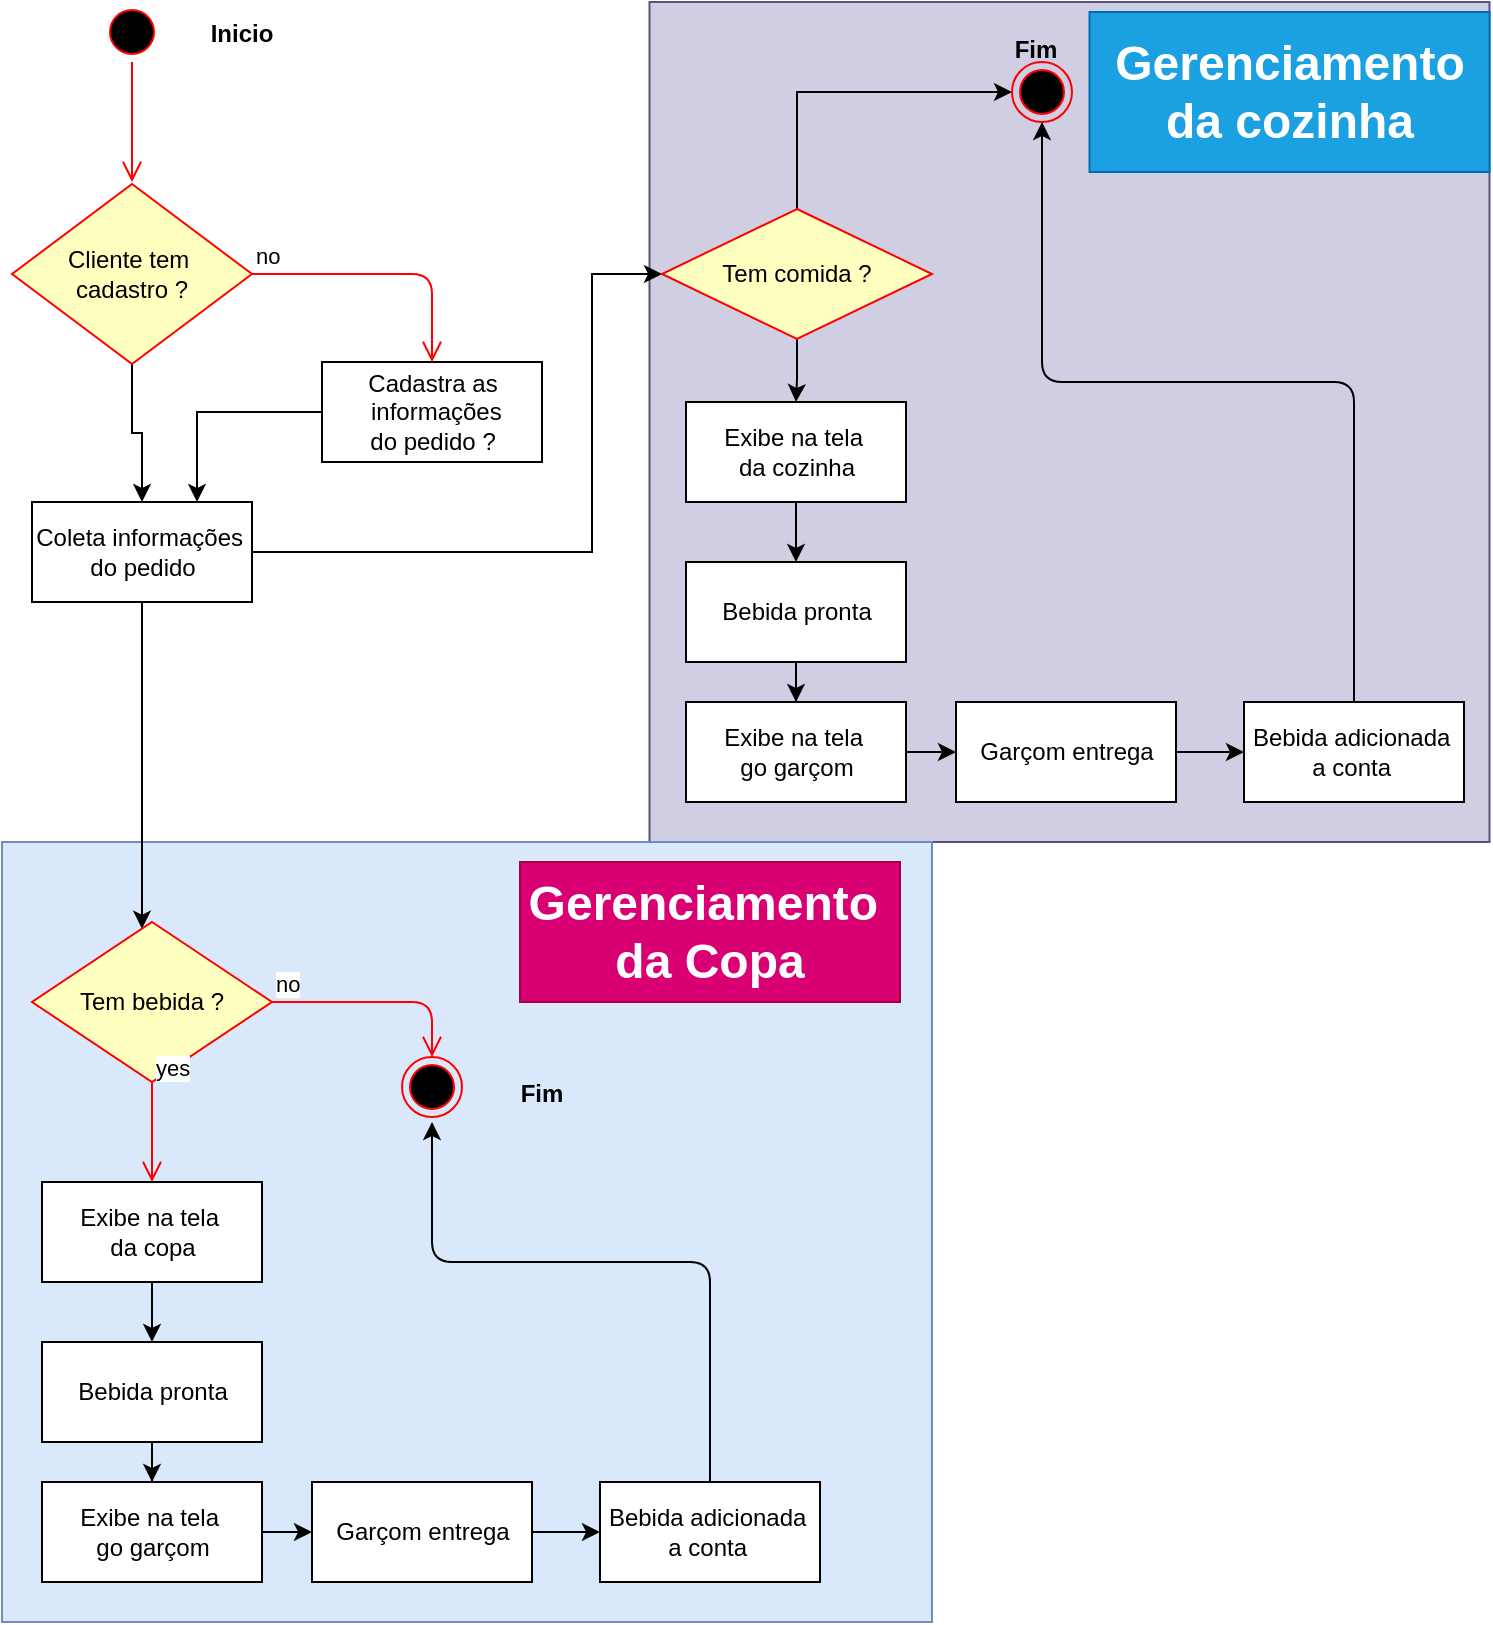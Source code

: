 <mxfile version="14.2.7" type="github">
  <diagram id="ztEQwS2g8ExZ2PXVNCZ4" name="Page-1">
    <mxGraphModel dx="1240" dy="1858" grid="1" gridSize="10" guides="1" tooltips="1" connect="1" arrows="1" fold="1" page="1" pageScale="1" pageWidth="827" pageHeight="1169" math="0" shadow="0">
      <root>
        <mxCell id="0" />
        <mxCell id="1" parent="0" />
        <mxCell id="7o2EqjtBcQtvEjyH3w9C-58" value="" style="whiteSpace=wrap;html=1;aspect=fixed;fillColor=#d0cee2;strokeColor=#56517e;" vertex="1" parent="1">
          <mxGeometry x="328.75" y="-1160" width="420" height="420" as="geometry" />
        </mxCell>
        <mxCell id="7o2EqjtBcQtvEjyH3w9C-16" value="" style="rounded=0;whiteSpace=wrap;html=1;fillColor=#dae8fc;strokeColor=#6c8ebf;" vertex="1" parent="1">
          <mxGeometry x="5" y="-740" width="465" height="390" as="geometry" />
        </mxCell>
        <mxCell id="7o2EqjtBcQtvEjyH3w9C-1" value="0" style="ellipse;html=1;shape=startState;fillColor=#000000;strokeColor=#ff0000;" vertex="1" parent="1">
          <mxGeometry x="55" y="-1160" width="30" height="30" as="geometry" />
        </mxCell>
        <mxCell id="7o2EqjtBcQtvEjyH3w9C-2" value="" style="edgeStyle=orthogonalEdgeStyle;html=1;verticalAlign=bottom;endArrow=open;endSize=8;strokeColor=#ff0000;" edge="1" source="7o2EqjtBcQtvEjyH3w9C-1" parent="1">
          <mxGeometry relative="1" as="geometry">
            <mxPoint x="70" y="-1070" as="targetPoint" />
          </mxGeometry>
        </mxCell>
        <mxCell id="7o2EqjtBcQtvEjyH3w9C-8" value="" style="edgeStyle=orthogonalEdgeStyle;rounded=0;orthogonalLoop=1;jettySize=auto;html=1;" edge="1" parent="1" source="7o2EqjtBcQtvEjyH3w9C-3" target="7o2EqjtBcQtvEjyH3w9C-4">
          <mxGeometry relative="1" as="geometry">
            <Array as="points">
              <mxPoint x="75" y="-812.5" />
              <mxPoint x="75" y="-812.5" />
            </Array>
          </mxGeometry>
        </mxCell>
        <mxCell id="7o2EqjtBcQtvEjyH3w9C-14" style="edgeStyle=orthogonalEdgeStyle;rounded=0;orthogonalLoop=1;jettySize=auto;html=1;entryX=0;entryY=0.5;entryDx=0;entryDy=0;" edge="1" parent="1" source="7o2EqjtBcQtvEjyH3w9C-3" target="7o2EqjtBcQtvEjyH3w9C-11">
          <mxGeometry relative="1" as="geometry">
            <Array as="points">
              <mxPoint x="300" y="-885" />
              <mxPoint x="300" y="-1024" />
            </Array>
          </mxGeometry>
        </mxCell>
        <mxCell id="7o2EqjtBcQtvEjyH3w9C-3" value="Coleta informações&amp;nbsp;&lt;br&gt;do pedido" style="html=1;" vertex="1" parent="1">
          <mxGeometry x="20" y="-910" width="110" height="50" as="geometry" />
        </mxCell>
        <mxCell id="7o2EqjtBcQtvEjyH3w9C-4" value="Tem bebida ?" style="rhombus;whiteSpace=wrap;html=1;fillColor=#ffffc0;strokeColor=#ff0000;" vertex="1" parent="1">
          <mxGeometry x="20" y="-700" width="120" height="80" as="geometry" />
        </mxCell>
        <mxCell id="7o2EqjtBcQtvEjyH3w9C-5" value="no" style="edgeStyle=orthogonalEdgeStyle;html=1;align=left;verticalAlign=bottom;endArrow=open;endSize=8;strokeColor=#ff0000;entryX=0.5;entryY=0;entryDx=0;entryDy=0;" edge="1" source="7o2EqjtBcQtvEjyH3w9C-4" parent="1" target="7o2EqjtBcQtvEjyH3w9C-10">
          <mxGeometry x="-1" relative="1" as="geometry">
            <mxPoint x="220" y="-692.5" as="targetPoint" />
          </mxGeometry>
        </mxCell>
        <mxCell id="7o2EqjtBcQtvEjyH3w9C-6" value="yes" style="edgeStyle=orthogonalEdgeStyle;html=1;align=left;verticalAlign=top;endArrow=open;endSize=8;strokeColor=#ff0000;entryX=0.5;entryY=0;entryDx=0;entryDy=0;" edge="1" source="7o2EqjtBcQtvEjyH3w9C-4" parent="1" target="7o2EqjtBcQtvEjyH3w9C-9">
          <mxGeometry x="-1" y="-20" relative="1" as="geometry">
            <mxPoint x="120" y="-682.5" as="targetPoint" />
            <Array as="points" />
            <mxPoint x="20" y="-20" as="offset" />
          </mxGeometry>
        </mxCell>
        <mxCell id="7o2EqjtBcQtvEjyH3w9C-20" value="" style="edgeStyle=orthogonalEdgeStyle;rounded=0;orthogonalLoop=1;jettySize=auto;html=1;" edge="1" parent="1" source="7o2EqjtBcQtvEjyH3w9C-9" target="7o2EqjtBcQtvEjyH3w9C-19">
          <mxGeometry relative="1" as="geometry" />
        </mxCell>
        <mxCell id="7o2EqjtBcQtvEjyH3w9C-9" value="Exibe na tela&amp;nbsp;&lt;br&gt;da copa" style="html=1;" vertex="1" parent="1">
          <mxGeometry x="25" y="-570" width="110" height="50" as="geometry" />
        </mxCell>
        <mxCell id="7o2EqjtBcQtvEjyH3w9C-10" value="Fim" style="ellipse;html=1;shape=endState;fillColor=#000000;strokeColor=#ff0000;" vertex="1" parent="1">
          <mxGeometry x="205" y="-632.5" width="30" height="30" as="geometry" />
        </mxCell>
        <mxCell id="7o2EqjtBcQtvEjyH3w9C-41" style="edgeStyle=orthogonalEdgeStyle;rounded=0;orthogonalLoop=1;jettySize=auto;html=1;exitX=0.5;exitY=0;exitDx=0;exitDy=0;entryX=0;entryY=0.5;entryDx=0;entryDy=0;" edge="1" parent="1" source="7o2EqjtBcQtvEjyH3w9C-11" target="7o2EqjtBcQtvEjyH3w9C-43">
          <mxGeometry relative="1" as="geometry">
            <mxPoint x="403" y="-1130" as="targetPoint" />
          </mxGeometry>
        </mxCell>
        <mxCell id="7o2EqjtBcQtvEjyH3w9C-45" style="edgeStyle=orthogonalEdgeStyle;rounded=0;orthogonalLoop=1;jettySize=auto;html=1;entryX=0.5;entryY=0;entryDx=0;entryDy=0;" edge="1" parent="1" source="7o2EqjtBcQtvEjyH3w9C-11" target="7o2EqjtBcQtvEjyH3w9C-44">
          <mxGeometry relative="1" as="geometry" />
        </mxCell>
        <mxCell id="7o2EqjtBcQtvEjyH3w9C-11" value="Tem comida ?" style="rhombus;whiteSpace=wrap;html=1;fillColor=#ffffc0;strokeColor=#ff0000;" vertex="1" parent="1">
          <mxGeometry x="335" y="-1056.5" width="135" height="65" as="geometry" />
        </mxCell>
        <mxCell id="7o2EqjtBcQtvEjyH3w9C-15" value="&lt;h1&gt;Gerenciamento&amp;nbsp;&lt;br&gt;da&amp;nbsp;Copa&lt;/h1&gt;" style="text;html=1;strokeColor=#A50040;fillColor=#d80073;align=center;verticalAlign=middle;whiteSpace=wrap;rounded=0;fontColor=#ffffff;" vertex="1" parent="1">
          <mxGeometry x="264" y="-730" width="190" height="70" as="geometry" />
        </mxCell>
        <mxCell id="7o2EqjtBcQtvEjyH3w9C-22" value="" style="edgeStyle=orthogonalEdgeStyle;rounded=0;orthogonalLoop=1;jettySize=auto;html=1;" edge="1" parent="1" source="7o2EqjtBcQtvEjyH3w9C-19" target="7o2EqjtBcQtvEjyH3w9C-21">
          <mxGeometry relative="1" as="geometry" />
        </mxCell>
        <mxCell id="7o2EqjtBcQtvEjyH3w9C-19" value="Bebida pronta" style="html=1;" vertex="1" parent="1">
          <mxGeometry x="25" y="-490" width="110" height="50" as="geometry" />
        </mxCell>
        <mxCell id="7o2EqjtBcQtvEjyH3w9C-24" value="" style="edgeStyle=orthogonalEdgeStyle;rounded=0;orthogonalLoop=1;jettySize=auto;html=1;" edge="1" parent="1" source="7o2EqjtBcQtvEjyH3w9C-21" target="7o2EqjtBcQtvEjyH3w9C-23">
          <mxGeometry relative="1" as="geometry" />
        </mxCell>
        <mxCell id="7o2EqjtBcQtvEjyH3w9C-21" value="Exibe na tela&amp;nbsp;&lt;br&gt;go garçom" style="html=1;" vertex="1" parent="1">
          <mxGeometry x="25" y="-420" width="110" height="50" as="geometry" />
        </mxCell>
        <mxCell id="7o2EqjtBcQtvEjyH3w9C-26" value="" style="edgeStyle=orthogonalEdgeStyle;rounded=0;orthogonalLoop=1;jettySize=auto;html=1;" edge="1" parent="1" source="7o2EqjtBcQtvEjyH3w9C-23" target="7o2EqjtBcQtvEjyH3w9C-25">
          <mxGeometry relative="1" as="geometry" />
        </mxCell>
        <mxCell id="7o2EqjtBcQtvEjyH3w9C-23" value="Garçom entrega" style="html=1;" vertex="1" parent="1">
          <mxGeometry x="160" y="-420" width="110" height="50" as="geometry" />
        </mxCell>
        <mxCell id="7o2EqjtBcQtvEjyH3w9C-25" value="Bebida adicionada&amp;nbsp;&lt;br&gt;a conta&amp;nbsp;" style="html=1;" vertex="1" parent="1">
          <mxGeometry x="304" y="-420" width="110" height="50" as="geometry" />
        </mxCell>
        <mxCell id="7o2EqjtBcQtvEjyH3w9C-30" value="" style="endArrow=classic;html=1;exitX=0.5;exitY=0;exitDx=0;exitDy=0;" edge="1" parent="1" source="7o2EqjtBcQtvEjyH3w9C-25">
          <mxGeometry width="50" height="50" relative="1" as="geometry">
            <mxPoint x="350" y="-430" as="sourcePoint" />
            <mxPoint x="220" y="-600" as="targetPoint" />
            <Array as="points">
              <mxPoint x="359" y="-530" />
              <mxPoint x="220" y="-530" />
            </Array>
          </mxGeometry>
        </mxCell>
        <mxCell id="7o2EqjtBcQtvEjyH3w9C-38" style="edgeStyle=orthogonalEdgeStyle;rounded=0;orthogonalLoop=1;jettySize=auto;html=1;entryX=0.5;entryY=0;entryDx=0;entryDy=0;" edge="1" parent="1" source="7o2EqjtBcQtvEjyH3w9C-34" target="7o2EqjtBcQtvEjyH3w9C-3">
          <mxGeometry relative="1" as="geometry" />
        </mxCell>
        <mxCell id="7o2EqjtBcQtvEjyH3w9C-34" value="Cliente tem&amp;nbsp;&lt;br&gt;cadastro ?" style="rhombus;whiteSpace=wrap;html=1;fillColor=#ffffc0;strokeColor=#ff0000;" vertex="1" parent="1">
          <mxGeometry x="10" y="-1069" width="120" height="90" as="geometry" />
        </mxCell>
        <mxCell id="7o2EqjtBcQtvEjyH3w9C-35" value="no" style="edgeStyle=orthogonalEdgeStyle;html=1;align=left;verticalAlign=bottom;endArrow=open;endSize=8;strokeColor=#ff0000;entryX=0.5;entryY=0;entryDx=0;entryDy=0;" edge="1" source="7o2EqjtBcQtvEjyH3w9C-34" parent="1" target="7o2EqjtBcQtvEjyH3w9C-39">
          <mxGeometry x="-1" relative="1" as="geometry">
            <mxPoint x="220" y="-1024" as="targetPoint" />
          </mxGeometry>
        </mxCell>
        <mxCell id="7o2EqjtBcQtvEjyH3w9C-40" style="edgeStyle=orthogonalEdgeStyle;rounded=0;orthogonalLoop=1;jettySize=auto;html=1;entryX=0.75;entryY=0;entryDx=0;entryDy=0;" edge="1" parent="1" source="7o2EqjtBcQtvEjyH3w9C-39" target="7o2EqjtBcQtvEjyH3w9C-3">
          <mxGeometry relative="1" as="geometry" />
        </mxCell>
        <mxCell id="7o2EqjtBcQtvEjyH3w9C-39" value="Cadastra as&lt;br&gt;&amp;nbsp;informações&lt;br&gt;do pedido ?" style="html=1;" vertex="1" parent="1">
          <mxGeometry x="165" y="-980" width="110" height="50" as="geometry" />
        </mxCell>
        <mxCell id="7o2EqjtBcQtvEjyH3w9C-43" value="" style="ellipse;html=1;shape=endState;fillColor=#000000;strokeColor=#ff0000;" vertex="1" parent="1">
          <mxGeometry x="510" y="-1130" width="30" height="30" as="geometry" />
        </mxCell>
        <mxCell id="7o2EqjtBcQtvEjyH3w9C-50" style="edgeStyle=orthogonalEdgeStyle;rounded=0;orthogonalLoop=1;jettySize=auto;html=1;exitX=0.5;exitY=1;exitDx=0;exitDy=0;entryX=0.5;entryY=0;entryDx=0;entryDy=0;" edge="1" parent="1" source="7o2EqjtBcQtvEjyH3w9C-44" target="7o2EqjtBcQtvEjyH3w9C-46">
          <mxGeometry relative="1" as="geometry" />
        </mxCell>
        <mxCell id="7o2EqjtBcQtvEjyH3w9C-44" value="Exibe na tela&amp;nbsp;&lt;br&gt;da cozinha" style="html=1;" vertex="1" parent="1">
          <mxGeometry x="347" y="-960" width="110" height="50" as="geometry" />
        </mxCell>
        <mxCell id="7o2EqjtBcQtvEjyH3w9C-51" value="" style="edgeStyle=orthogonalEdgeStyle;rounded=0;orthogonalLoop=1;jettySize=auto;html=1;" edge="1" parent="1" source="7o2EqjtBcQtvEjyH3w9C-46" target="7o2EqjtBcQtvEjyH3w9C-47">
          <mxGeometry relative="1" as="geometry" />
        </mxCell>
        <mxCell id="7o2EqjtBcQtvEjyH3w9C-46" value="Bebida pronta" style="html=1;" vertex="1" parent="1">
          <mxGeometry x="347" y="-880" width="110" height="50" as="geometry" />
        </mxCell>
        <mxCell id="7o2EqjtBcQtvEjyH3w9C-52" value="" style="edgeStyle=orthogonalEdgeStyle;rounded=0;orthogonalLoop=1;jettySize=auto;html=1;" edge="1" parent="1" source="7o2EqjtBcQtvEjyH3w9C-47" target="7o2EqjtBcQtvEjyH3w9C-48">
          <mxGeometry relative="1" as="geometry" />
        </mxCell>
        <mxCell id="7o2EqjtBcQtvEjyH3w9C-47" value="Exibe na tela&amp;nbsp;&lt;br&gt;go garçom" style="html=1;" vertex="1" parent="1">
          <mxGeometry x="347" y="-810" width="110" height="50" as="geometry" />
        </mxCell>
        <mxCell id="7o2EqjtBcQtvEjyH3w9C-53" value="" style="edgeStyle=orthogonalEdgeStyle;rounded=0;orthogonalLoop=1;jettySize=auto;html=1;" edge="1" parent="1" source="7o2EqjtBcQtvEjyH3w9C-48" target="7o2EqjtBcQtvEjyH3w9C-49">
          <mxGeometry relative="1" as="geometry" />
        </mxCell>
        <mxCell id="7o2EqjtBcQtvEjyH3w9C-48" value="Garçom entrega" style="html=1;" vertex="1" parent="1">
          <mxGeometry x="482" y="-810" width="110" height="50" as="geometry" />
        </mxCell>
        <mxCell id="7o2EqjtBcQtvEjyH3w9C-49" value="Bebida adicionada&amp;nbsp;&lt;br&gt;a conta&amp;nbsp;" style="html=1;" vertex="1" parent="1">
          <mxGeometry x="626" y="-810" width="110" height="50" as="geometry" />
        </mxCell>
        <mxCell id="7o2EqjtBcQtvEjyH3w9C-55" value="Fim" style="text;align=center;fontStyle=1;verticalAlign=middle;spacingLeft=3;spacingRight=3;strokeColor=none;rotatable=0;points=[[0,0.5],[1,0.5]];portConstraint=eastwest;" vertex="1" parent="1">
          <mxGeometry x="482" y="-1150" width="80" height="26" as="geometry" />
        </mxCell>
        <mxCell id="7o2EqjtBcQtvEjyH3w9C-56" value="Inicio" style="text;align=center;fontStyle=1;verticalAlign=middle;spacingLeft=3;spacingRight=3;strokeColor=none;rotatable=0;points=[[0,0.5],[1,0.5]];portConstraint=eastwest;" vertex="1" parent="1">
          <mxGeometry x="85" y="-1158" width="80" height="26" as="geometry" />
        </mxCell>
        <mxCell id="7o2EqjtBcQtvEjyH3w9C-57" value="Fim" style="text;align=center;fontStyle=1;verticalAlign=middle;spacingLeft=3;spacingRight=3;strokeColor=none;rotatable=0;points=[[0,0.5],[1,0.5]];portConstraint=eastwest;" vertex="1" parent="1">
          <mxGeometry x="235" y="-628" width="80" height="26" as="geometry" />
        </mxCell>
        <mxCell id="7o2EqjtBcQtvEjyH3w9C-62" value="" style="endArrow=classic;html=1;exitX=0.5;exitY=0;exitDx=0;exitDy=0;entryX=0.5;entryY=1;entryDx=0;entryDy=0;" edge="1" parent="1" source="7o2EqjtBcQtvEjyH3w9C-49" target="7o2EqjtBcQtvEjyH3w9C-43">
          <mxGeometry width="50" height="50" relative="1" as="geometry">
            <mxPoint x="470" y="-900" as="sourcePoint" />
            <mxPoint x="520" y="-950" as="targetPoint" />
            <Array as="points">
              <mxPoint x="681" y="-970" />
              <mxPoint x="525" y="-970" />
            </Array>
          </mxGeometry>
        </mxCell>
        <mxCell id="7o2EqjtBcQtvEjyH3w9C-63" value="&lt;h1&gt;Gerenciamento da cozinha&lt;/h1&gt;" style="text;html=1;strokeColor=#006EAF;fillColor=#1ba1e2;align=center;verticalAlign=middle;whiteSpace=wrap;rounded=0;fontColor=#ffffff;" vertex="1" parent="1">
          <mxGeometry x="548.75" y="-1155" width="200" height="80" as="geometry" />
        </mxCell>
      </root>
    </mxGraphModel>
  </diagram>
</mxfile>

